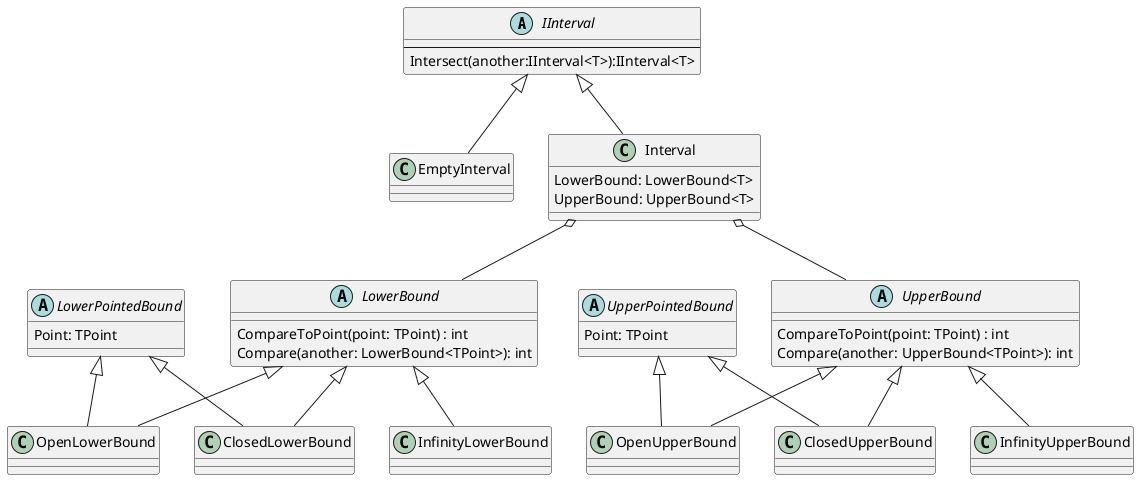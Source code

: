 @startuml

abstract IInterval {
---
Intersect(another:IInterval<T>):IInterval<T>
}

class EmptyInterval {
}

class Interval {
    LowerBound: LowerBound<T>
    UpperBound: UpperBound<T>
}

abstract LowerPointedBound {
    Point: TPoint 
}

abstract UpperPointedBound {
    Point: TPoint
}

abstract LowerBound {
    CompareToPoint(point: TPoint) : int
    Compare(another: LowerBound<TPoint>): int
}

class OpenLowerBound {
}

class ClosedLowerBound {
}

class InfinityLowerBound {
}

IInterval <|-- EmptyInterval
IInterval <|-- Interval


LowerBound <|-- OpenLowerBound
LowerPointedBound <|-- OpenLowerBound
LowerBound <|-- ClosedLowerBound
LowerPointedBound <|-- ClosedLowerBound
LowerBound <|-- InfinityLowerBound

Interval o-- LowerBound

abstract UpperBound {
    CompareToPoint(point: TPoint) : int
    Compare(another: UpperBound<TPoint>): int
}

class OpenUpperBound {
}

class ClosedUpperBound {
}

class InfinityUpperBound {
}

UpperBound <|-- OpenUpperBound
UpperPointedBound <|-- OpenUpperBound
UpperBound <|-- ClosedUpperBound
UpperPointedBound <|-- ClosedUpperBound
UpperBound <|-- InfinityUpperBound

Interval o-- UpperBound

@enduml